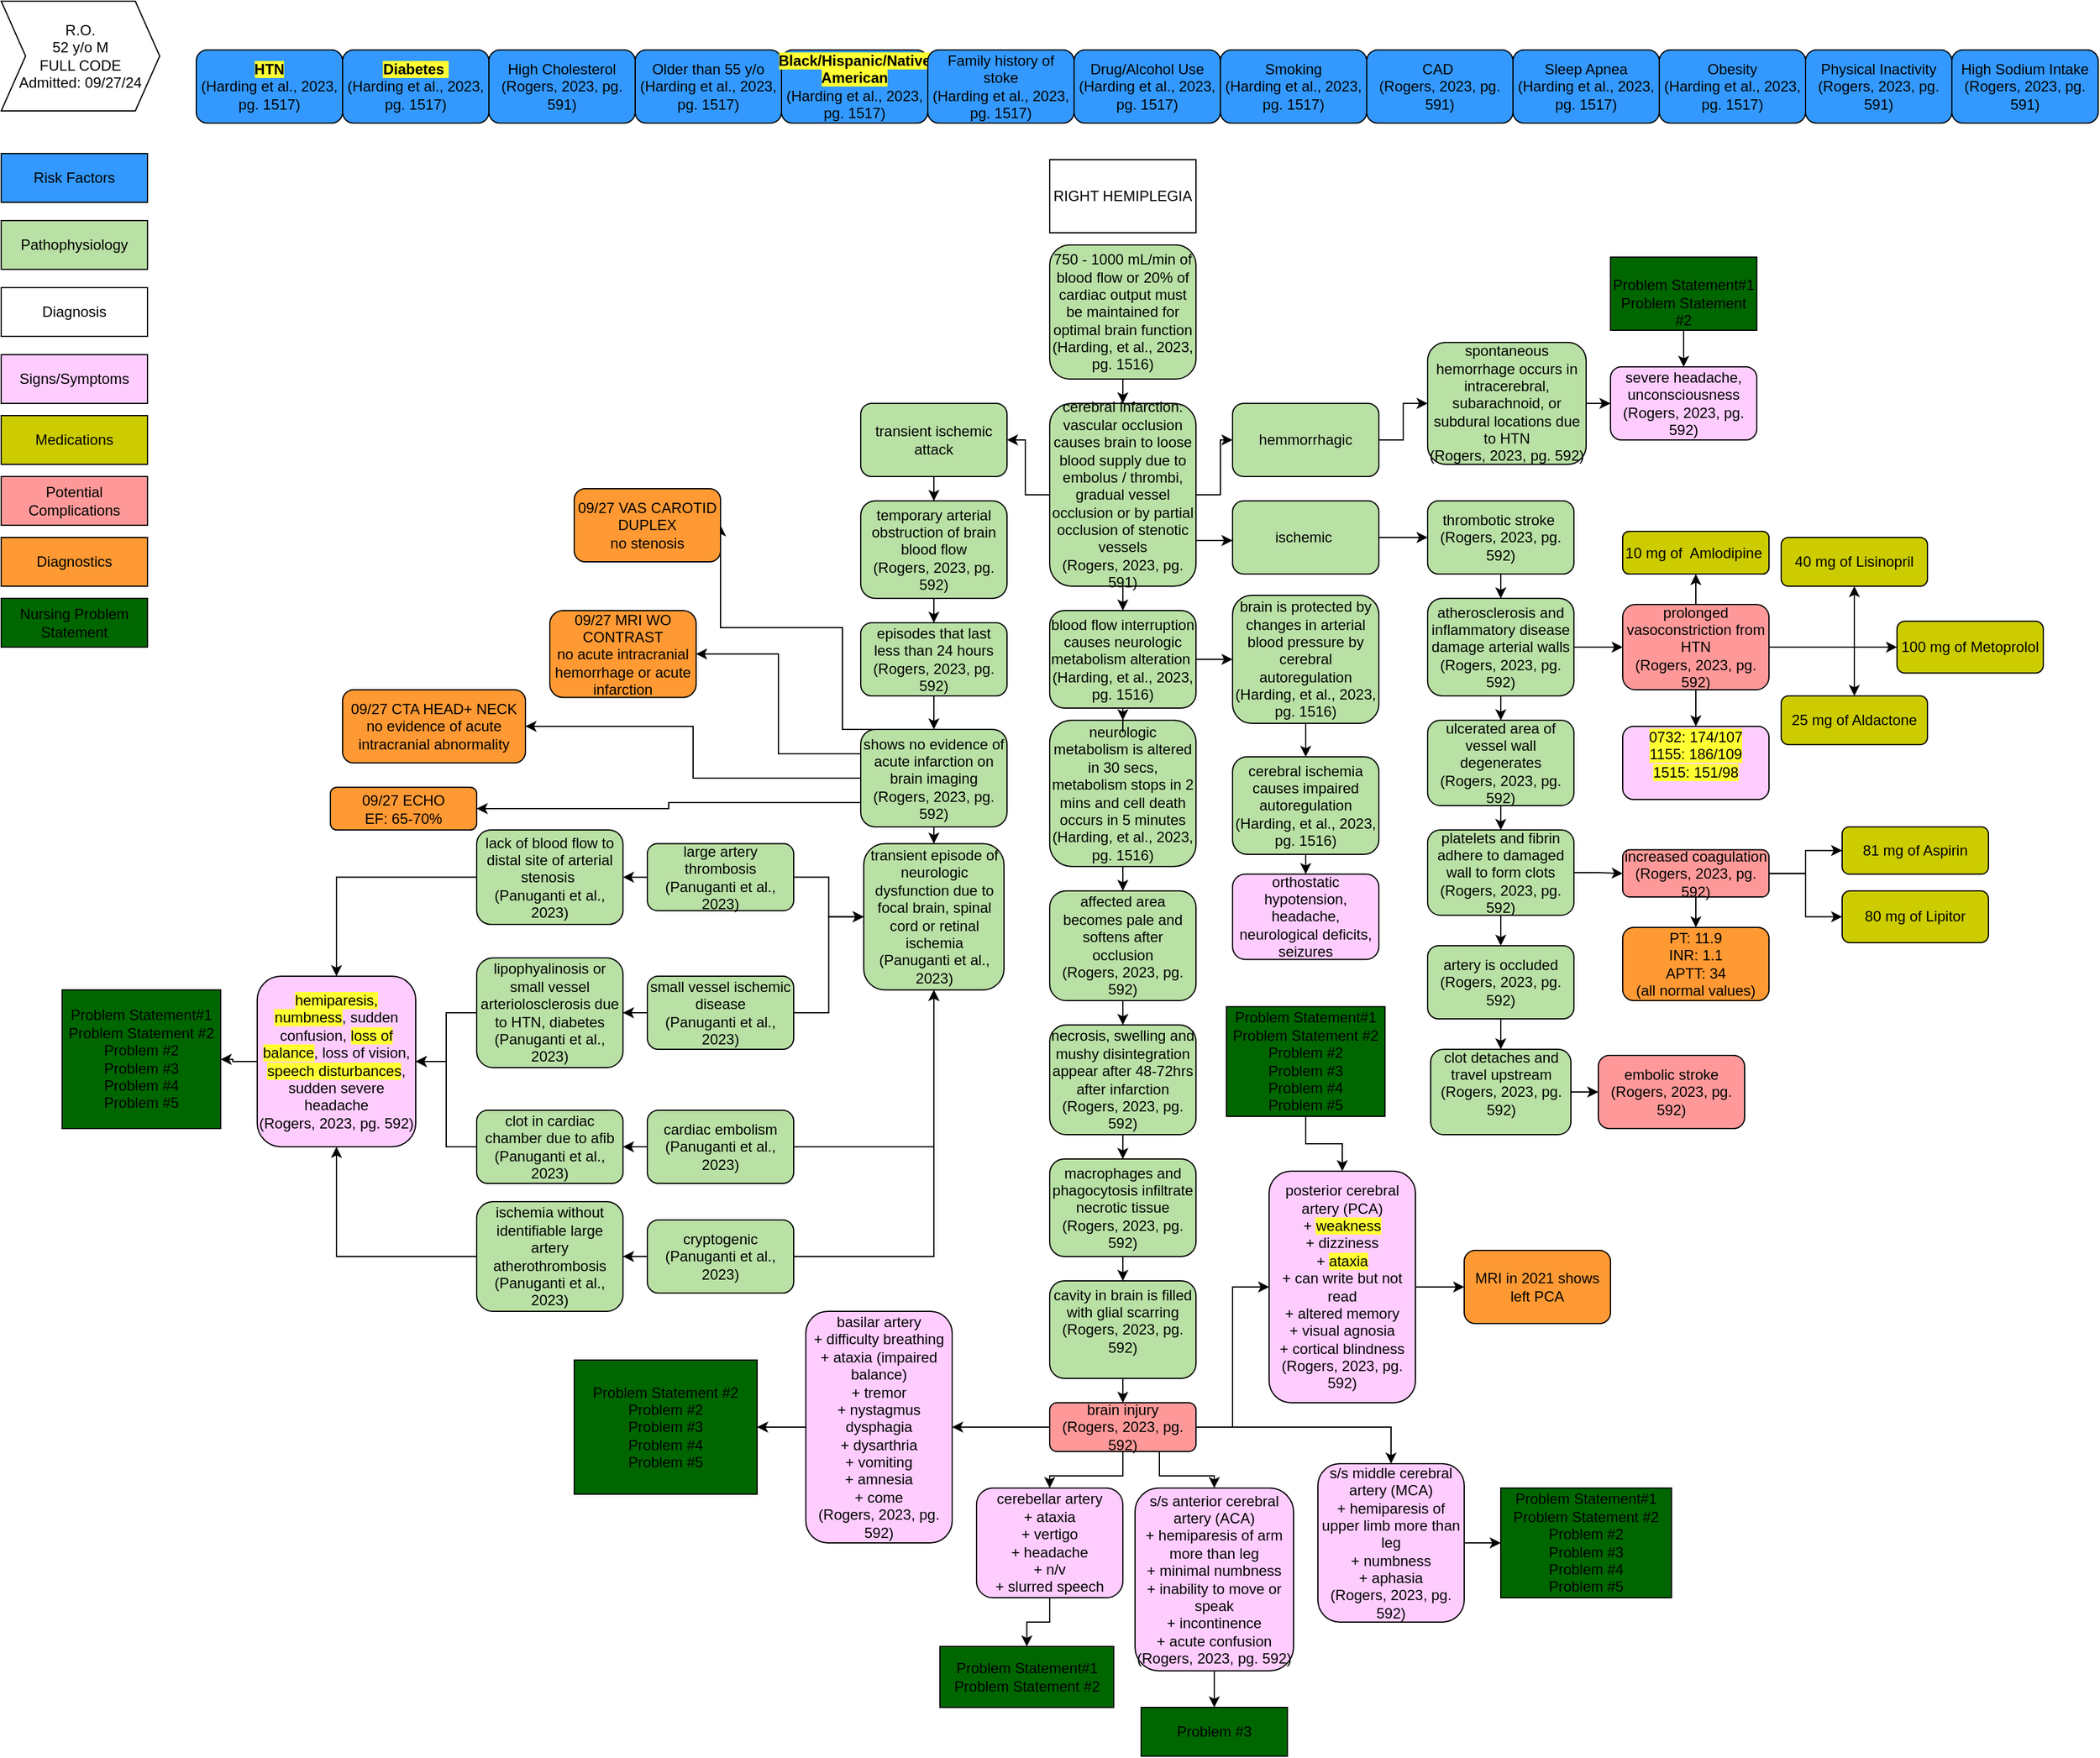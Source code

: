 <mxfile version="24.7.16">
  <diagram name="Page-1" id="ZsXf9INhn8GwqgerH_Wf">
    <mxGraphModel dx="3395" dy="2753" grid="1" gridSize="10" guides="1" tooltips="1" connect="1" arrows="1" fold="1" page="1" pageScale="1" pageWidth="850" pageHeight="1100" math="0" shadow="0">
      <root>
        <mxCell id="0" />
        <mxCell id="1" parent="0" />
        <mxCell id="FMyj3xEPK-cRLoahFx83-1" value="R.O.&lt;div&gt;52 y/o M&lt;/div&gt;&lt;div&gt;FULL CODE&lt;/div&gt;&lt;div&gt;Admitted: 09/27/24&lt;/div&gt;" style="shape=step;perimeter=stepPerimeter;whiteSpace=wrap;html=1;fixedSize=1;" vertex="1" parent="1">
          <mxGeometry x="-280" y="-10" width="130" height="90" as="geometry" />
        </mxCell>
        <mxCell id="FMyj3xEPK-cRLoahFx83-2" value="Risk Factors" style="rounded=0;whiteSpace=wrap;html=1;fillColor=#3399FF;" vertex="1" parent="1">
          <mxGeometry x="-280" y="115" width="120" height="40" as="geometry" />
        </mxCell>
        <mxCell id="FMyj3xEPK-cRLoahFx83-3" value="Pathophysiology" style="whiteSpace=wrap;html=1;rounded=0;fillColor=#B9E0A5;" vertex="1" parent="1">
          <mxGeometry x="-280" y="170" width="120" height="40" as="geometry" />
        </mxCell>
        <mxCell id="FMyj3xEPK-cRLoahFx83-5" value="Diagnosis" style="whiteSpace=wrap;html=1;rounded=0;" vertex="1" parent="1">
          <mxGeometry x="-280" y="225" width="120" height="40" as="geometry" />
        </mxCell>
        <mxCell id="FMyj3xEPK-cRLoahFx83-7" value="Signs/Symptoms" style="whiteSpace=wrap;html=1;rounded=0;fillColor=#FFCCFF;" vertex="1" parent="1">
          <mxGeometry x="-280" y="280" width="120" height="40" as="geometry" />
        </mxCell>
        <mxCell id="FMyj3xEPK-cRLoahFx83-9" value="Medications" style="whiteSpace=wrap;html=1;rounded=0;fillColor=#CCCC00;" vertex="1" parent="1">
          <mxGeometry x="-280" y="330" width="120" height="40" as="geometry" />
        </mxCell>
        <mxCell id="FMyj3xEPK-cRLoahFx83-11" value="Potential Complications" style="whiteSpace=wrap;html=1;rounded=0;fillColor=#FF9999;" vertex="1" parent="1">
          <mxGeometry x="-280" y="380" width="120" height="40" as="geometry" />
        </mxCell>
        <mxCell id="FMyj3xEPK-cRLoahFx83-13" value="Diagnostics" style="whiteSpace=wrap;html=1;rounded=0;fillColor=#FF9933;" vertex="1" parent="1">
          <mxGeometry x="-280" y="430" width="120" height="40" as="geometry" />
        </mxCell>
        <mxCell id="FMyj3xEPK-cRLoahFx83-15" value="Nursing Problem Statement" style="whiteSpace=wrap;html=1;rounded=0;fillColor=#006600;" vertex="1" parent="1">
          <mxGeometry x="-280" y="480" width="120" height="40" as="geometry" />
        </mxCell>
        <mxCell id="FMyj3xEPK-cRLoahFx83-17" value="Older than 55 y/o&lt;div&gt;(Harding et al., 2023, pg. 1517)&lt;/div&gt;" style="rounded=1;whiteSpace=wrap;html=1;fillColor=#3399FF;" vertex="1" parent="1">
          <mxGeometry x="240" y="30" width="120" height="60" as="geometry" />
        </mxCell>
        <mxCell id="FMyj3xEPK-cRLoahFx83-18" value="&lt;b style=&quot;background-color: rgb(255, 255, 51);&quot;&gt;Black/Hispanic/Native American&lt;/b&gt;&lt;div&gt;(Harding et al., 2023, pg. 1517)&lt;br&gt;&lt;/div&gt;" style="rounded=1;whiteSpace=wrap;html=1;fillColor=#3399FF;" vertex="1" parent="1">
          <mxGeometry x="360" y="30" width="120" height="60" as="geometry" />
        </mxCell>
        <mxCell id="FMyj3xEPK-cRLoahFx83-19" value="Family history of stoke&lt;div&gt;(Harding et al., 2023, pg. 1517)&lt;br&gt;&lt;/div&gt;" style="rounded=1;whiteSpace=wrap;html=1;fillColor=#3399FF;" vertex="1" parent="1">
          <mxGeometry x="480" y="30" width="120" height="60" as="geometry" />
        </mxCell>
        <mxCell id="FMyj3xEPK-cRLoahFx83-20" value="&lt;b style=&quot;background-color: rgb(255, 255, 51);&quot;&gt;HTN&lt;/b&gt;&lt;div&gt;(Harding et al., 2023, pg. 1517)&lt;br&gt;&lt;/div&gt;" style="rounded=1;whiteSpace=wrap;html=1;fillColor=#3399FF;" vertex="1" parent="1">
          <mxGeometry x="-120" y="30" width="120" height="60" as="geometry" />
        </mxCell>
        <mxCell id="FMyj3xEPK-cRLoahFx83-21" value="&lt;div&gt;Physical Inactivity&lt;/div&gt;&lt;div&gt;(Rogers, 2023, pg. 591)&lt;br&gt;&lt;/div&gt;" style="rounded=1;whiteSpace=wrap;html=1;fillColor=#3399FF;" vertex="1" parent="1">
          <mxGeometry x="1200" y="30" width="120" height="60" as="geometry" />
        </mxCell>
        <mxCell id="FMyj3xEPK-cRLoahFx83-22" value="&lt;span style=&quot;background-color: rgb(255, 255, 51);&quot;&gt;&lt;b&gt;Diabetes&amp;nbsp;&lt;/b&gt;&lt;/span&gt;&lt;div&gt;(Harding et al., 2023, pg. 1517)&lt;br&gt;&lt;/div&gt;" style="rounded=1;whiteSpace=wrap;html=1;fillColor=#3399FF;" vertex="1" parent="1">
          <mxGeometry y="30" width="120" height="60" as="geometry" />
        </mxCell>
        <mxCell id="FMyj3xEPK-cRLoahFx83-23" value="Smoking&lt;div&gt;(Harding et al., 2023, pg. 1517)&lt;br&gt;&lt;/div&gt;" style="rounded=1;whiteSpace=wrap;html=1;fillColor=#3399FF;" vertex="1" parent="1">
          <mxGeometry x="720" y="30" width="120" height="60" as="geometry" />
        </mxCell>
        <mxCell id="FMyj3xEPK-cRLoahFx83-24" value="Obesity&lt;div&gt;(Harding et al., 2023, pg. 1517)&lt;br&gt;&lt;/div&gt;" style="rounded=1;whiteSpace=wrap;html=1;fillColor=#3399FF;" vertex="1" parent="1">
          <mxGeometry x="1080" y="30" width="120" height="60" as="geometry" />
        </mxCell>
        <mxCell id="FMyj3xEPK-cRLoahFx83-25" value="Sleep Apnea&lt;div&gt;(Harding et al., 2023, pg. 1517)&lt;br&gt;&lt;/div&gt;" style="rounded=1;whiteSpace=wrap;html=1;fillColor=#3399FF;" vertex="1" parent="1">
          <mxGeometry x="960" y="30" width="120" height="60" as="geometry" />
        </mxCell>
        <mxCell id="FMyj3xEPK-cRLoahFx83-26" value="Drug/Alcohol Use&lt;div&gt;(Harding et al., 2023, pg. 1517)&lt;br&gt;&lt;/div&gt;" style="rounded=1;whiteSpace=wrap;html=1;fillColor=#3399FF;" vertex="1" parent="1">
          <mxGeometry x="600" y="30" width="120" height="60" as="geometry" />
        </mxCell>
        <mxCell id="FMyj3xEPK-cRLoahFx83-27" value="CAD&amp;nbsp;&lt;div&gt;(Rogers, 2023, pg. 591)&lt;br&gt;&lt;/div&gt;" style="rounded=1;whiteSpace=wrap;html=1;fillColor=#3399FF;" vertex="1" parent="1">
          <mxGeometry x="840" y="30" width="120" height="60" as="geometry" />
        </mxCell>
        <mxCell id="FMyj3xEPK-cRLoahFx83-30" value="RIGHT HEMIPLEGIA" style="rounded=0;whiteSpace=wrap;html=1;" vertex="1" parent="1">
          <mxGeometry x="580" y="120" width="120" height="60" as="geometry" />
        </mxCell>
        <mxCell id="FMyj3xEPK-cRLoahFx83-31" value="High Cholesterol&lt;div&gt;(Rogers, 2023, pg. 591)&lt;/div&gt;" style="rounded=1;whiteSpace=wrap;html=1;fillColor=#3399FF;" vertex="1" parent="1">
          <mxGeometry x="120" y="30" width="120" height="60" as="geometry" />
        </mxCell>
        <mxCell id="FMyj3xEPK-cRLoahFx83-32" value="High Sodium Intake&lt;div&gt;(Rogers, 2023, pg. 591)&lt;br&gt;&lt;/div&gt;" style="rounded=1;whiteSpace=wrap;html=1;fillColor=#3399FF;" vertex="1" parent="1">
          <mxGeometry x="1320" y="30" width="120" height="60" as="geometry" />
        </mxCell>
        <mxCell id="FMyj3xEPK-cRLoahFx83-84" value="" style="edgeStyle=orthogonalEdgeStyle;rounded=0;orthogonalLoop=1;jettySize=auto;html=1;" edge="1" parent="1" source="FMyj3xEPK-cRLoahFx83-34" target="FMyj3xEPK-cRLoahFx83-35">
          <mxGeometry relative="1" as="geometry" />
        </mxCell>
        <mxCell id="FMyj3xEPK-cRLoahFx83-34" value="transient ischemic attack" style="rounded=1;whiteSpace=wrap;html=1;fillColor=#B9E0A5;" vertex="1" parent="1">
          <mxGeometry x="425" y="320" width="120" height="60" as="geometry" />
        </mxCell>
        <mxCell id="FMyj3xEPK-cRLoahFx83-87" value="" style="edgeStyle=orthogonalEdgeStyle;rounded=0;orthogonalLoop=1;jettySize=auto;html=1;" edge="1" parent="1" source="FMyj3xEPK-cRLoahFx83-35" target="FMyj3xEPK-cRLoahFx83-36">
          <mxGeometry relative="1" as="geometry" />
        </mxCell>
        <mxCell id="FMyj3xEPK-cRLoahFx83-35" value="temporary arterial obstruction of brain blood flow&lt;div&gt;(Rogers, 2023, pg. 592)&lt;br&gt;&lt;/div&gt;" style="rounded=1;whiteSpace=wrap;html=1;fillColor=#B9E0A5;" vertex="1" parent="1">
          <mxGeometry x="425" y="400" width="120" height="80" as="geometry" />
        </mxCell>
        <mxCell id="FMyj3xEPK-cRLoahFx83-89" style="edgeStyle=orthogonalEdgeStyle;rounded=0;orthogonalLoop=1;jettySize=auto;html=1;" edge="1" parent="1" source="FMyj3xEPK-cRLoahFx83-36" target="FMyj3xEPK-cRLoahFx83-56">
          <mxGeometry relative="1" as="geometry" />
        </mxCell>
        <mxCell id="FMyj3xEPK-cRLoahFx83-36" value="episodes that last less than 24 hours&lt;div&gt;(Rogers, 2023, pg. 592)&lt;br&gt;&lt;/div&gt;" style="rounded=1;whiteSpace=wrap;html=1;fillColor=#B9E0A5;" vertex="1" parent="1">
          <mxGeometry x="425" y="500" width="120" height="60" as="geometry" />
        </mxCell>
        <mxCell id="FMyj3xEPK-cRLoahFx83-217" value="" style="edgeStyle=orthogonalEdgeStyle;rounded=0;orthogonalLoop=1;jettySize=auto;html=1;" edge="1" parent="1" source="FMyj3xEPK-cRLoahFx83-37" target="FMyj3xEPK-cRLoahFx83-203">
          <mxGeometry relative="1" as="geometry" />
        </mxCell>
        <mxCell id="FMyj3xEPK-cRLoahFx83-37" value="&lt;span style=&quot;background-color: rgb(255, 255, 51);&quot;&gt;hemiparesis,&lt;/span&gt; &lt;span style=&quot;background-color: rgb(255, 255, 51);&quot;&gt;numbness&lt;/span&gt;, sudden confusion, &lt;span style=&quot;background-color: rgb(255, 255, 51);&quot;&gt;loss of balance&lt;/span&gt;, loss of vision, &lt;span style=&quot;background-color: rgb(255, 255, 51);&quot;&gt;speech disturbances&lt;/span&gt;, sudden severe headache&lt;div&gt;(Rogers, 2023, pg. 592)&lt;br&gt;&lt;/div&gt;" style="rounded=1;whiteSpace=wrap;html=1;fillColor=#FFCCFF;" vertex="1" parent="1">
          <mxGeometry x="-70" y="790" width="130" height="140" as="geometry" />
        </mxCell>
        <mxCell id="FMyj3xEPK-cRLoahFx83-78" value="" style="edgeStyle=orthogonalEdgeStyle;rounded=0;orthogonalLoop=1;jettySize=auto;html=1;" edge="1" parent="1" source="FMyj3xEPK-cRLoahFx83-38" target="FMyj3xEPK-cRLoahFx83-48">
          <mxGeometry relative="1" as="geometry" />
        </mxCell>
        <mxCell id="FMyj3xEPK-cRLoahFx83-86" value="" style="edgeStyle=orthogonalEdgeStyle;rounded=0;orthogonalLoop=1;jettySize=auto;html=1;" edge="1" parent="1" source="FMyj3xEPK-cRLoahFx83-38" target="FMyj3xEPK-cRLoahFx83-34">
          <mxGeometry relative="1" as="geometry" />
        </mxCell>
        <mxCell id="FMyj3xEPK-cRLoahFx83-144" value="" style="edgeStyle=orthogonalEdgeStyle;rounded=0;orthogonalLoop=1;jettySize=auto;html=1;" edge="1" parent="1" source="FMyj3xEPK-cRLoahFx83-38" target="FMyj3xEPK-cRLoahFx83-42">
          <mxGeometry relative="1" as="geometry" />
        </mxCell>
        <mxCell id="FMyj3xEPK-cRLoahFx83-146" style="edgeStyle=orthogonalEdgeStyle;rounded=0;orthogonalLoop=1;jettySize=auto;html=1;exitX=1;exitY=0.75;exitDx=0;exitDy=0;" edge="1" parent="1" source="FMyj3xEPK-cRLoahFx83-38">
          <mxGeometry relative="1" as="geometry">
            <mxPoint x="730" y="432.857" as="targetPoint" />
          </mxGeometry>
        </mxCell>
        <mxCell id="FMyj3xEPK-cRLoahFx83-38" value="cerebral infarction: vascular occlusion causes brain to loose blood supply due to embolus / thrombi, gradual vessel occlusion or by partial occlusion of stenotic vessels&lt;div&gt;(Rogers, 2023, pg. 591)&lt;br&gt;&lt;/div&gt;" style="rounded=1;whiteSpace=wrap;html=1;fillColor=#B9E0A5;" vertex="1" parent="1">
          <mxGeometry x="580" y="320" width="120" height="150" as="geometry" />
        </mxCell>
        <mxCell id="FMyj3xEPK-cRLoahFx83-80" value="" style="edgeStyle=orthogonalEdgeStyle;rounded=0;orthogonalLoop=1;jettySize=auto;html=1;" edge="1" parent="1" source="FMyj3xEPK-cRLoahFx83-39" target="FMyj3xEPK-cRLoahFx83-43">
          <mxGeometry relative="1" as="geometry" />
        </mxCell>
        <mxCell id="FMyj3xEPK-cRLoahFx83-39" value="neurologic metabolism is altered in 30 secs, metabolism stops in 2 mins and cell death occurs in 5 minutes&lt;div&gt;(Harding, et al., 2023, pg. 1516)&lt;br&gt;&lt;/div&gt;" style="rounded=1;whiteSpace=wrap;html=1;fillColor=#B9E0A5;" vertex="1" parent="1">
          <mxGeometry x="580" y="580" width="120" height="120" as="geometry" />
        </mxCell>
        <mxCell id="FMyj3xEPK-cRLoahFx83-134" value="" style="edgeStyle=orthogonalEdgeStyle;rounded=0;orthogonalLoop=1;jettySize=auto;html=1;" edge="1" parent="1" source="FMyj3xEPK-cRLoahFx83-41" target="FMyj3xEPK-cRLoahFx83-57">
          <mxGeometry relative="1" as="geometry" />
        </mxCell>
        <mxCell id="FMyj3xEPK-cRLoahFx83-41" value="ischemic&amp;nbsp;" style="rounded=1;whiteSpace=wrap;html=1;fillColor=#B9E0A5;" vertex="1" parent="1">
          <mxGeometry x="730" y="400" width="120" height="60" as="geometry" />
        </mxCell>
        <mxCell id="FMyj3xEPK-cRLoahFx83-132" value="" style="edgeStyle=orthogonalEdgeStyle;rounded=0;orthogonalLoop=1;jettySize=auto;html=1;" edge="1" parent="1" source="FMyj3xEPK-cRLoahFx83-42" target="FMyj3xEPK-cRLoahFx83-70">
          <mxGeometry relative="1" as="geometry" />
        </mxCell>
        <mxCell id="FMyj3xEPK-cRLoahFx83-42" value="hemmorrhagic" style="rounded=1;whiteSpace=wrap;html=1;fillColor=#B9E0A5;" vertex="1" parent="1">
          <mxGeometry x="730" y="320" width="120" height="60" as="geometry" />
        </mxCell>
        <mxCell id="FMyj3xEPK-cRLoahFx83-81" value="" style="edgeStyle=orthogonalEdgeStyle;rounded=0;orthogonalLoop=1;jettySize=auto;html=1;" edge="1" parent="1" source="FMyj3xEPK-cRLoahFx83-43" target="FMyj3xEPK-cRLoahFx83-44">
          <mxGeometry relative="1" as="geometry" />
        </mxCell>
        <mxCell id="FMyj3xEPK-cRLoahFx83-43" value="affected area becomes pale and softens after occlusion&lt;div&gt;(Rogers, 2023, pg. 592)&lt;br&gt;&lt;/div&gt;" style="rounded=1;whiteSpace=wrap;html=1;fillColor=#B9E0A5;" vertex="1" parent="1">
          <mxGeometry x="580" y="720" width="120" height="90" as="geometry" />
        </mxCell>
        <mxCell id="FMyj3xEPK-cRLoahFx83-82" value="" style="edgeStyle=orthogonalEdgeStyle;rounded=0;orthogonalLoop=1;jettySize=auto;html=1;" edge="1" parent="1" source="FMyj3xEPK-cRLoahFx83-44" target="FMyj3xEPK-cRLoahFx83-45">
          <mxGeometry relative="1" as="geometry" />
        </mxCell>
        <mxCell id="FMyj3xEPK-cRLoahFx83-44" value="necrosis, swelling and mushy disintegration appear after 48-72hrs after infarction&lt;div&gt;(Rogers, 2023, pg. 592)&lt;br&gt;&lt;/div&gt;" style="rounded=1;whiteSpace=wrap;html=1;fillColor=#B9E0A5;" vertex="1" parent="1">
          <mxGeometry x="580" y="830" width="120" height="90" as="geometry" />
        </mxCell>
        <mxCell id="FMyj3xEPK-cRLoahFx83-83" value="" style="edgeStyle=orthogonalEdgeStyle;rounded=0;orthogonalLoop=1;jettySize=auto;html=1;" edge="1" parent="1" source="FMyj3xEPK-cRLoahFx83-45" target="FMyj3xEPK-cRLoahFx83-46">
          <mxGeometry relative="1" as="geometry" />
        </mxCell>
        <mxCell id="FMyj3xEPK-cRLoahFx83-45" value="macrophages and phagocytosis infiltrate necrotic tissue&lt;div&gt;(Rogers, 2023, pg. 592)&lt;br&gt;&lt;/div&gt;" style="rounded=1;whiteSpace=wrap;html=1;fillColor=#B9E0A5;" vertex="1" parent="1">
          <mxGeometry x="580" y="940" width="120" height="80" as="geometry" />
        </mxCell>
        <mxCell id="FMyj3xEPK-cRLoahFx83-151" value="" style="edgeStyle=orthogonalEdgeStyle;rounded=0;orthogonalLoop=1;jettySize=auto;html=1;" edge="1" parent="1" source="FMyj3xEPK-cRLoahFx83-46" target="FMyj3xEPK-cRLoahFx83-150">
          <mxGeometry relative="1" as="geometry" />
        </mxCell>
        <mxCell id="FMyj3xEPK-cRLoahFx83-46" value="cavity in brain is filled with glial scarring&lt;div&gt;(Rogers, 2023, pg. 592)&lt;br&gt;&lt;div&gt;&lt;br&gt;&lt;/div&gt;&lt;/div&gt;" style="rounded=1;whiteSpace=wrap;html=1;fillColor=#B9E0A5;" vertex="1" parent="1">
          <mxGeometry x="580" y="1040" width="120" height="80" as="geometry" />
        </mxCell>
        <mxCell id="FMyj3xEPK-cRLoahFx83-77" value="" style="edgeStyle=orthogonalEdgeStyle;rounded=0;orthogonalLoop=1;jettySize=auto;html=1;" edge="1" parent="1" source="FMyj3xEPK-cRLoahFx83-47" target="FMyj3xEPK-cRLoahFx83-38">
          <mxGeometry relative="1" as="geometry" />
        </mxCell>
        <mxCell id="FMyj3xEPK-cRLoahFx83-47" value="750 - 1000 mL/min of blood flow or 20% of cardiac output must be maintained for optimal brain function&lt;div&gt;(Harding, et al., 2023, pg. 1516)&lt;/div&gt;" style="rounded=1;whiteSpace=wrap;html=1;fillColor=#B9E0A5;" vertex="1" parent="1">
          <mxGeometry x="580" y="190" width="120" height="110" as="geometry" />
        </mxCell>
        <mxCell id="FMyj3xEPK-cRLoahFx83-79" value="" style="edgeStyle=orthogonalEdgeStyle;rounded=0;orthogonalLoop=1;jettySize=auto;html=1;" edge="1" parent="1" source="FMyj3xEPK-cRLoahFx83-48" target="FMyj3xEPK-cRLoahFx83-39">
          <mxGeometry relative="1" as="geometry" />
        </mxCell>
        <mxCell id="FMyj3xEPK-cRLoahFx83-161" value="" style="edgeStyle=orthogonalEdgeStyle;rounded=0;orthogonalLoop=1;jettySize=auto;html=1;" edge="1" parent="1" source="FMyj3xEPK-cRLoahFx83-48" target="FMyj3xEPK-cRLoahFx83-51">
          <mxGeometry relative="1" as="geometry" />
        </mxCell>
        <mxCell id="FMyj3xEPK-cRLoahFx83-48" value="blood flow interruption causes neurologic metabolism alteration&amp;nbsp;&lt;div&gt;(Harding, et al., 2023, pg. 1516)&lt;br&gt;&lt;/div&gt;" style="rounded=1;whiteSpace=wrap;html=1;fillColor=#B9E0A5;" vertex="1" parent="1">
          <mxGeometry x="580" y="490" width="120" height="80" as="geometry" />
        </mxCell>
        <mxCell id="FMyj3xEPK-cRLoahFx83-164" value="" style="edgeStyle=orthogonalEdgeStyle;rounded=0;orthogonalLoop=1;jettySize=auto;html=1;" edge="1" parent="1" source="FMyj3xEPK-cRLoahFx83-49" target="FMyj3xEPK-cRLoahFx83-163">
          <mxGeometry relative="1" as="geometry" />
        </mxCell>
        <mxCell id="FMyj3xEPK-cRLoahFx83-49" value="cerebral ischemia causes impaired autoregulation&lt;div&gt;(Harding, et al., 2023, pg. 1516)&lt;br&gt;&lt;/div&gt;" style="rounded=1;whiteSpace=wrap;html=1;fillColor=#B9E0A5;" vertex="1" parent="1">
          <mxGeometry x="730" y="610" width="120" height="80" as="geometry" />
        </mxCell>
        <mxCell id="FMyj3xEPK-cRLoahFx83-162" value="" style="edgeStyle=orthogonalEdgeStyle;rounded=0;orthogonalLoop=1;jettySize=auto;html=1;" edge="1" parent="1" source="FMyj3xEPK-cRLoahFx83-51" target="FMyj3xEPK-cRLoahFx83-49">
          <mxGeometry relative="1" as="geometry" />
        </mxCell>
        <mxCell id="FMyj3xEPK-cRLoahFx83-51" value="brain is protected by changes in arterial blood pressure by cerebral autoregulation&lt;div&gt;(Harding, et al., 2023, pg. 1516)&lt;br&gt;&lt;/div&gt;" style="rounded=1;whiteSpace=wrap;html=1;fillColor=#B9E0A5;" vertex="1" parent="1">
          <mxGeometry x="730" y="477.5" width="120" height="105" as="geometry" />
        </mxCell>
        <mxCell id="FMyj3xEPK-cRLoahFx83-52" style="edgeStyle=orthogonalEdgeStyle;rounded=0;orthogonalLoop=1;jettySize=auto;html=1;exitX=0.5;exitY=1;exitDx=0;exitDy=0;" edge="1" parent="1" source="FMyj3xEPK-cRLoahFx83-45" target="FMyj3xEPK-cRLoahFx83-45">
          <mxGeometry relative="1" as="geometry" />
        </mxCell>
        <mxCell id="FMyj3xEPK-cRLoahFx83-90" value="" style="edgeStyle=orthogonalEdgeStyle;rounded=0;orthogonalLoop=1;jettySize=auto;html=1;" edge="1" parent="1" source="FMyj3xEPK-cRLoahFx83-56" target="FMyj3xEPK-cRLoahFx83-76">
          <mxGeometry relative="1" as="geometry" />
        </mxCell>
        <mxCell id="FMyj3xEPK-cRLoahFx83-194" style="edgeStyle=orthogonalEdgeStyle;rounded=0;orthogonalLoop=1;jettySize=auto;html=1;exitX=0;exitY=0.25;exitDx=0;exitDy=0;entryX=1;entryY=0.5;entryDx=0;entryDy=0;" edge="1" parent="1" source="FMyj3xEPK-cRLoahFx83-56" target="FMyj3xEPK-cRLoahFx83-189">
          <mxGeometry relative="1" as="geometry" />
        </mxCell>
        <mxCell id="FMyj3xEPK-cRLoahFx83-200" style="edgeStyle=orthogonalEdgeStyle;rounded=0;orthogonalLoop=1;jettySize=auto;html=1;exitX=0.25;exitY=0;exitDx=0;exitDy=0;entryX=1;entryY=0.5;entryDx=0;entryDy=0;" edge="1" parent="1" source="FMyj3xEPK-cRLoahFx83-56" target="FMyj3xEPK-cRLoahFx83-190">
          <mxGeometry relative="1" as="geometry">
            <Array as="points">
              <mxPoint x="410" y="588" />
              <mxPoint x="410" y="504" />
              <mxPoint x="310" y="504" />
            </Array>
          </mxGeometry>
        </mxCell>
        <mxCell id="FMyj3xEPK-cRLoahFx83-201" style="edgeStyle=orthogonalEdgeStyle;rounded=0;orthogonalLoop=1;jettySize=auto;html=1;exitX=0;exitY=0.75;exitDx=0;exitDy=0;entryX=1;entryY=0.5;entryDx=0;entryDy=0;" edge="1" parent="1" source="FMyj3xEPK-cRLoahFx83-56" target="FMyj3xEPK-cRLoahFx83-191">
          <mxGeometry relative="1" as="geometry" />
        </mxCell>
        <mxCell id="FMyj3xEPK-cRLoahFx83-56" value="shows no evidence of acute infarction on brain imaging&lt;div&gt;(Rogers, 2023, pg. 592)&lt;br&gt;&lt;/div&gt;" style="rounded=1;whiteSpace=wrap;html=1;fillColor=#B9E0A5;" vertex="1" parent="1">
          <mxGeometry x="425" y="587.5" width="120" height="80" as="geometry" />
        </mxCell>
        <mxCell id="FMyj3xEPK-cRLoahFx83-137" value="" style="edgeStyle=orthogonalEdgeStyle;rounded=0;orthogonalLoop=1;jettySize=auto;html=1;" edge="1" parent="1" source="FMyj3xEPK-cRLoahFx83-57" target="FMyj3xEPK-cRLoahFx83-58">
          <mxGeometry relative="1" as="geometry" />
        </mxCell>
        <mxCell id="FMyj3xEPK-cRLoahFx83-57" value="thrombotic stroke&amp;nbsp;&lt;div&gt;(Rogers, 2023, pg. 592)&lt;br&gt;&lt;/div&gt;" style="rounded=1;whiteSpace=wrap;html=1;fillColor=#B9E0A5;" vertex="1" parent="1">
          <mxGeometry x="890" y="400" width="120" height="60" as="geometry" />
        </mxCell>
        <mxCell id="FMyj3xEPK-cRLoahFx83-139" value="" style="edgeStyle=orthogonalEdgeStyle;rounded=0;orthogonalLoop=1;jettySize=auto;html=1;" edge="1" parent="1" source="FMyj3xEPK-cRLoahFx83-58" target="FMyj3xEPK-cRLoahFx83-61">
          <mxGeometry relative="1" as="geometry" />
        </mxCell>
        <mxCell id="FMyj3xEPK-cRLoahFx83-148" value="" style="edgeStyle=orthogonalEdgeStyle;rounded=0;orthogonalLoop=1;jettySize=auto;html=1;" edge="1" parent="1" source="FMyj3xEPK-cRLoahFx83-58" target="FMyj3xEPK-cRLoahFx83-59">
          <mxGeometry relative="1" as="geometry" />
        </mxCell>
        <mxCell id="FMyj3xEPK-cRLoahFx83-58" value="atherosclerosis and inflammatory disease damage arterial walls&lt;div&gt;(Rogers, 2023, pg. 592)&lt;br&gt;&lt;/div&gt;" style="rounded=1;whiteSpace=wrap;html=1;fillColor=#B9E0A5;" vertex="1" parent="1">
          <mxGeometry x="890" y="480" width="120" height="80" as="geometry" />
        </mxCell>
        <mxCell id="FMyj3xEPK-cRLoahFx83-177" value="" style="edgeStyle=orthogonalEdgeStyle;rounded=0;orthogonalLoop=1;jettySize=auto;html=1;" edge="1" parent="1" source="FMyj3xEPK-cRLoahFx83-59" target="FMyj3xEPK-cRLoahFx83-175">
          <mxGeometry relative="1" as="geometry" />
        </mxCell>
        <mxCell id="FMyj3xEPK-cRLoahFx83-178" value="" style="edgeStyle=orthogonalEdgeStyle;rounded=0;orthogonalLoop=1;jettySize=auto;html=1;" edge="1" parent="1" source="FMyj3xEPK-cRLoahFx83-59" target="FMyj3xEPK-cRLoahFx83-171">
          <mxGeometry relative="1" as="geometry" />
        </mxCell>
        <mxCell id="FMyj3xEPK-cRLoahFx83-179" value="" style="edgeStyle=orthogonalEdgeStyle;rounded=0;orthogonalLoop=1;jettySize=auto;html=1;" edge="1" parent="1" source="FMyj3xEPK-cRLoahFx83-59" target="FMyj3xEPK-cRLoahFx83-174">
          <mxGeometry relative="1" as="geometry" />
        </mxCell>
        <mxCell id="FMyj3xEPK-cRLoahFx83-180" value="" style="edgeStyle=orthogonalEdgeStyle;rounded=0;orthogonalLoop=1;jettySize=auto;html=1;" edge="1" parent="1" source="FMyj3xEPK-cRLoahFx83-59" target="FMyj3xEPK-cRLoahFx83-176">
          <mxGeometry relative="1" as="geometry" />
        </mxCell>
        <mxCell id="FMyj3xEPK-cRLoahFx83-185" value="" style="edgeStyle=orthogonalEdgeStyle;rounded=0;orthogonalLoop=1;jettySize=auto;html=1;" edge="1" parent="1" source="FMyj3xEPK-cRLoahFx83-59" target="FMyj3xEPK-cRLoahFx83-184">
          <mxGeometry relative="1" as="geometry" />
        </mxCell>
        <mxCell id="FMyj3xEPK-cRLoahFx83-59" value="prolonged vasoconstriction from HTN&lt;div&gt;(Rogers, 2023, pg. 592)&lt;br&gt;&lt;/div&gt;" style="rounded=1;whiteSpace=wrap;html=1;fillColor=#FF9999;" vertex="1" parent="1">
          <mxGeometry x="1050" y="485" width="120" height="70" as="geometry" />
        </mxCell>
        <mxCell id="FMyj3xEPK-cRLoahFx83-140" value="" style="edgeStyle=orthogonalEdgeStyle;rounded=0;orthogonalLoop=1;jettySize=auto;html=1;" edge="1" parent="1" source="FMyj3xEPK-cRLoahFx83-61" target="FMyj3xEPK-cRLoahFx83-63">
          <mxGeometry relative="1" as="geometry" />
        </mxCell>
        <mxCell id="FMyj3xEPK-cRLoahFx83-61" value="ulcerated area of vessel wall degenerates&lt;div&gt;(Rogers, 2023, pg. 592)&lt;br&gt;&lt;/div&gt;" style="rounded=1;whiteSpace=wrap;html=1;fillColor=#B9E0A5;" vertex="1" parent="1">
          <mxGeometry x="890" y="580" width="120" height="70" as="geometry" />
        </mxCell>
        <mxCell id="FMyj3xEPK-cRLoahFx83-141" value="" style="edgeStyle=orthogonalEdgeStyle;rounded=0;orthogonalLoop=1;jettySize=auto;html=1;" edge="1" parent="1" source="FMyj3xEPK-cRLoahFx83-63" target="FMyj3xEPK-cRLoahFx83-64">
          <mxGeometry relative="1" as="geometry" />
        </mxCell>
        <mxCell id="FMyj3xEPK-cRLoahFx83-149" value="" style="edgeStyle=orthogonalEdgeStyle;rounded=0;orthogonalLoop=1;jettySize=auto;html=1;" edge="1" parent="1" source="FMyj3xEPK-cRLoahFx83-63" target="FMyj3xEPK-cRLoahFx83-147">
          <mxGeometry relative="1" as="geometry" />
        </mxCell>
        <mxCell id="FMyj3xEPK-cRLoahFx83-63" value="platelets and fibrin adhere to damaged wall to form clots&lt;div&gt;(Rogers, 2023, pg. 592)&lt;br&gt;&lt;/div&gt;" style="rounded=1;whiteSpace=wrap;html=1;fillColor=#B9E0A5;" vertex="1" parent="1">
          <mxGeometry x="890" y="670" width="120" height="70" as="geometry" />
        </mxCell>
        <mxCell id="FMyj3xEPK-cRLoahFx83-142" value="" style="edgeStyle=orthogonalEdgeStyle;rounded=0;orthogonalLoop=1;jettySize=auto;html=1;" edge="1" parent="1" source="FMyj3xEPK-cRLoahFx83-64" target="FMyj3xEPK-cRLoahFx83-65">
          <mxGeometry relative="1" as="geometry" />
        </mxCell>
        <mxCell id="FMyj3xEPK-cRLoahFx83-64" value="artery is occluded&lt;div&gt;(Rogers, 2023, pg. 592)&lt;br&gt;&lt;/div&gt;" style="rounded=1;whiteSpace=wrap;html=1;fillColor=#B9E0A5;" vertex="1" parent="1">
          <mxGeometry x="890" y="765" width="120" height="60" as="geometry" />
        </mxCell>
        <mxCell id="FMyj3xEPK-cRLoahFx83-143" value="" style="edgeStyle=orthogonalEdgeStyle;rounded=0;orthogonalLoop=1;jettySize=auto;html=1;" edge="1" parent="1" source="FMyj3xEPK-cRLoahFx83-65" target="FMyj3xEPK-cRLoahFx83-66">
          <mxGeometry relative="1" as="geometry" />
        </mxCell>
        <mxCell id="FMyj3xEPK-cRLoahFx83-65" value="&lt;br&gt;&lt;span style=&quot;color: rgb(0, 0, 0); font-family: Helvetica; font-size: 12px; font-style: normal; font-variant-ligatures: normal; font-variant-caps: normal; font-weight: 400; letter-spacing: normal; orphans: 2; text-align: center; text-indent: 0px; text-transform: none; widows: 2; word-spacing: 0px; -webkit-text-stroke-width: 0px; white-space: normal; text-decoration-thickness: initial; text-decoration-style: initial; text-decoration-color: initial; float: none; display: inline !important;&quot;&gt;clot detaches and travel upstream&lt;/span&gt;&lt;div&gt;(Rogers, 2023, pg. 592)&lt;br&gt;&lt;div&gt;&lt;br&gt;&lt;br&gt;&lt;/div&gt;&lt;/div&gt;" style="rounded=1;whiteSpace=wrap;html=1;fillColor=#B9E0A5;" vertex="1" parent="1">
          <mxGeometry x="892.5" y="850" width="115" height="70" as="geometry" />
        </mxCell>
        <mxCell id="FMyj3xEPK-cRLoahFx83-66" value="embolic stroke&lt;div&gt;(Rogers, 2023, pg. 592)&lt;br&gt;&lt;/div&gt;" style="rounded=1;whiteSpace=wrap;html=1;fillColor=#FF9999;" vertex="1" parent="1">
          <mxGeometry x="1030" y="855" width="120" height="60" as="geometry" />
        </mxCell>
        <mxCell id="FMyj3xEPK-cRLoahFx83-213" value="" style="edgeStyle=orthogonalEdgeStyle;rounded=0;orthogonalLoop=1;jettySize=auto;html=1;" edge="1" parent="1" source="FMyj3xEPK-cRLoahFx83-69" target="FMyj3xEPK-cRLoahFx83-206">
          <mxGeometry relative="1" as="geometry" />
        </mxCell>
        <mxCell id="FMyj3xEPK-cRLoahFx83-69" value="s/s anterior cerebral artery (ACA)&lt;div&gt;+ hemiparesis of arm more than leg&lt;/div&gt;&lt;div&gt;+ minimal numbness&lt;/div&gt;&lt;div&gt;+ inability to move or speak&lt;/div&gt;&lt;div&gt;+ incontinence&lt;/div&gt;&lt;div&gt;+ acute confusion&lt;/div&gt;&lt;div&gt;(Rogers, 2023, pg. 592)&lt;br&gt;&lt;/div&gt;" style="rounded=1;whiteSpace=wrap;html=1;fillColor=#FFCCFF;" vertex="1" parent="1">
          <mxGeometry x="650" y="1210" width="130" height="150" as="geometry" />
        </mxCell>
        <mxCell id="FMyj3xEPK-cRLoahFx83-133" value="" style="edgeStyle=orthogonalEdgeStyle;rounded=0;orthogonalLoop=1;jettySize=auto;html=1;" edge="1" parent="1" source="FMyj3xEPK-cRLoahFx83-70" target="FMyj3xEPK-cRLoahFx83-71">
          <mxGeometry relative="1" as="geometry" />
        </mxCell>
        <mxCell id="FMyj3xEPK-cRLoahFx83-70" value="spontaneous hemorrhage occurs in intracerebral, subarachnoid, or subdural locations due to HTN&lt;div&gt;(Rogers, 2023, pg. 592)&lt;br&gt;&lt;/div&gt;" style="rounded=1;whiteSpace=wrap;html=1;fillColor=#B9E0A5;" vertex="1" parent="1">
          <mxGeometry x="890" y="270" width="130" height="100" as="geometry" />
        </mxCell>
        <mxCell id="FMyj3xEPK-cRLoahFx83-71" value="severe headache, unconsciousness&lt;div&gt;(Rogers, 2023, pg. 592)&lt;br&gt;&lt;/div&gt;" style="rounded=1;whiteSpace=wrap;html=1;fillColor=#FFCCFF;" vertex="1" parent="1">
          <mxGeometry x="1040" y="290" width="120" height="60" as="geometry" />
        </mxCell>
        <mxCell id="FMyj3xEPK-cRLoahFx83-170" value="" style="edgeStyle=orthogonalEdgeStyle;rounded=0;orthogonalLoop=1;jettySize=auto;html=1;" edge="1" parent="1" source="FMyj3xEPK-cRLoahFx83-73" target="FMyj3xEPK-cRLoahFx83-168">
          <mxGeometry relative="1" as="geometry" />
        </mxCell>
        <mxCell id="FMyj3xEPK-cRLoahFx83-73" value="posterior cerebral artery (PCA)&lt;div&gt;+ &lt;span style=&quot;background-color: rgb(255, 255, 51);&quot;&gt;weakness&lt;/span&gt;&lt;/div&gt;&lt;div&gt;+ dizziness&lt;/div&gt;&lt;div&gt;+ &lt;span style=&quot;background-color: rgb(255, 255, 51);&quot;&gt;ataxia&lt;/span&gt;&lt;/div&gt;&lt;div&gt;+ can write but not read&lt;/div&gt;&lt;div&gt;+ altered memory&lt;/div&gt;&lt;div&gt;+ visual agnosia&lt;/div&gt;&lt;div&gt;+ cortical blindness&lt;/div&gt;&lt;div&gt;(Rogers, 2023, pg. 592)&lt;br&gt;&lt;/div&gt;" style="rounded=1;whiteSpace=wrap;html=1;fillColor=#FFCCFF;" vertex="1" parent="1">
          <mxGeometry x="760" y="950" width="120" height="190" as="geometry" />
        </mxCell>
        <mxCell id="FMyj3xEPK-cRLoahFx83-216" value="" style="edgeStyle=orthogonalEdgeStyle;rounded=0;orthogonalLoop=1;jettySize=auto;html=1;" edge="1" parent="1" source="FMyj3xEPK-cRLoahFx83-74" target="FMyj3xEPK-cRLoahFx83-204">
          <mxGeometry relative="1" as="geometry" />
        </mxCell>
        <mxCell id="FMyj3xEPK-cRLoahFx83-74" value="basilar artery&lt;div&gt;+ difficulty breathing&lt;/div&gt;&lt;div&gt;+ ataxia (impaired balance)&lt;/div&gt;&lt;div&gt;+ tremor&lt;/div&gt;&lt;div&gt;+ nystagmus&lt;/div&gt;&lt;div&gt;dysphagia&lt;/div&gt;&lt;div&gt;+ dysarthria&lt;/div&gt;&lt;div&gt;+ vomiting&lt;/div&gt;&lt;div&gt;+ amnesia&lt;/div&gt;&lt;div&gt;+ come&lt;/div&gt;&lt;div&gt;(Rogers, 2023, pg. 592)&lt;br&gt;&lt;/div&gt;" style="rounded=1;whiteSpace=wrap;html=1;fillColor=#FFCCFF;" vertex="1" parent="1">
          <mxGeometry x="380" y="1065" width="120" height="190" as="geometry" />
        </mxCell>
        <mxCell id="FMyj3xEPK-cRLoahFx83-215" value="" style="edgeStyle=orthogonalEdgeStyle;rounded=0;orthogonalLoop=1;jettySize=auto;html=1;" edge="1" parent="1" source="FMyj3xEPK-cRLoahFx83-75" target="FMyj3xEPK-cRLoahFx83-207">
          <mxGeometry relative="1" as="geometry" />
        </mxCell>
        <mxCell id="FMyj3xEPK-cRLoahFx83-75" value="cerebellar artery&lt;div&gt;+ ataxia&lt;/div&gt;&lt;div&gt;+ vertigo&lt;/div&gt;&lt;div&gt;+ headache&lt;/div&gt;&lt;div&gt;+ n/v&lt;/div&gt;&lt;div&gt;+ slurred speech&lt;/div&gt;" style="rounded=1;whiteSpace=wrap;html=1;fillColor=#FFCCFF;" vertex="1" parent="1">
          <mxGeometry x="520" y="1210" width="120" height="90" as="geometry" />
        </mxCell>
        <mxCell id="FMyj3xEPK-cRLoahFx83-76" value="transient episode of neurologic dysfunction due to focal brain, spinal cord or retinal ischemia&lt;div&gt;(Panuganti et al., 2023)&lt;/div&gt;" style="rounded=1;whiteSpace=wrap;html=1;fillColor=#B9E0A5;" vertex="1" parent="1">
          <mxGeometry x="427.5" y="681.25" width="115" height="120" as="geometry" />
        </mxCell>
        <mxCell id="FMyj3xEPK-cRLoahFx83-119" value="" style="edgeStyle=orthogonalEdgeStyle;rounded=0;orthogonalLoop=1;jettySize=auto;html=1;" edge="1" parent="1" source="FMyj3xEPK-cRLoahFx83-92" target="FMyj3xEPK-cRLoahFx83-96">
          <mxGeometry relative="1" as="geometry" />
        </mxCell>
        <mxCell id="FMyj3xEPK-cRLoahFx83-131" value="" style="edgeStyle=orthogonalEdgeStyle;rounded=0;orthogonalLoop=1;jettySize=auto;html=1;" edge="1" parent="1" source="FMyj3xEPK-cRLoahFx83-92" target="FMyj3xEPK-cRLoahFx83-76">
          <mxGeometry relative="1" as="geometry" />
        </mxCell>
        <mxCell id="FMyj3xEPK-cRLoahFx83-92" value="large artery thrombosis&lt;div&gt;(Panuganti et al., 2023)&lt;br&gt;&lt;/div&gt;" style="rounded=1;whiteSpace=wrap;html=1;fillColor=#B9E0A5;" vertex="1" parent="1">
          <mxGeometry x="250" y="681.25" width="120" height="55" as="geometry" />
        </mxCell>
        <mxCell id="FMyj3xEPK-cRLoahFx83-120" value="" style="edgeStyle=orthogonalEdgeStyle;rounded=0;orthogonalLoop=1;jettySize=auto;html=1;" edge="1" parent="1" source="FMyj3xEPK-cRLoahFx83-93" target="FMyj3xEPK-cRLoahFx83-97">
          <mxGeometry relative="1" as="geometry" />
        </mxCell>
        <mxCell id="FMyj3xEPK-cRLoahFx83-128" value="" style="edgeStyle=orthogonalEdgeStyle;rounded=0;orthogonalLoop=1;jettySize=auto;html=1;" edge="1" parent="1" source="FMyj3xEPK-cRLoahFx83-93" target="FMyj3xEPK-cRLoahFx83-76">
          <mxGeometry relative="1" as="geometry" />
        </mxCell>
        <mxCell id="FMyj3xEPK-cRLoahFx83-93" value="small vessel ischemic disease&lt;div&gt;(Panuganti et al., 2023)&lt;br&gt;&lt;/div&gt;" style="rounded=1;whiteSpace=wrap;html=1;fillColor=#B9E0A5;" vertex="1" parent="1">
          <mxGeometry x="250" y="790" width="120" height="60" as="geometry" />
        </mxCell>
        <mxCell id="FMyj3xEPK-cRLoahFx83-121" value="" style="edgeStyle=orthogonalEdgeStyle;rounded=0;orthogonalLoop=1;jettySize=auto;html=1;" edge="1" parent="1" source="FMyj3xEPK-cRLoahFx83-94" target="FMyj3xEPK-cRLoahFx83-98">
          <mxGeometry relative="1" as="geometry" />
        </mxCell>
        <mxCell id="FMyj3xEPK-cRLoahFx83-129" value="" style="edgeStyle=orthogonalEdgeStyle;rounded=0;orthogonalLoop=1;jettySize=auto;html=1;" edge="1" parent="1" source="FMyj3xEPK-cRLoahFx83-94" target="FMyj3xEPK-cRLoahFx83-76">
          <mxGeometry relative="1" as="geometry" />
        </mxCell>
        <mxCell id="FMyj3xEPK-cRLoahFx83-94" value="cardiac embolism&lt;div&gt;(Panuganti et al., 2023)&lt;br&gt;&lt;/div&gt;" style="rounded=1;whiteSpace=wrap;html=1;fillColor=#B9E0A5;" vertex="1" parent="1">
          <mxGeometry x="250" y="900" width="120" height="60" as="geometry" />
        </mxCell>
        <mxCell id="FMyj3xEPK-cRLoahFx83-123" value="" style="edgeStyle=orthogonalEdgeStyle;rounded=0;orthogonalLoop=1;jettySize=auto;html=1;" edge="1" parent="1" source="FMyj3xEPK-cRLoahFx83-96" target="FMyj3xEPK-cRLoahFx83-37">
          <mxGeometry relative="1" as="geometry" />
        </mxCell>
        <mxCell id="FMyj3xEPK-cRLoahFx83-96" value="lack of blood flow to distal site of arterial stenosis&amp;nbsp;&lt;div&gt;(Panuganti et al., 2023)&lt;br&gt;&lt;/div&gt;" style="rounded=1;whiteSpace=wrap;html=1;fillColor=#B9E0A5;" vertex="1" parent="1">
          <mxGeometry x="110" y="670" width="120" height="77.5" as="geometry" />
        </mxCell>
        <mxCell id="FMyj3xEPK-cRLoahFx83-124" value="" style="edgeStyle=orthogonalEdgeStyle;rounded=0;orthogonalLoop=1;jettySize=auto;html=1;" edge="1" parent="1" source="FMyj3xEPK-cRLoahFx83-97" target="FMyj3xEPK-cRLoahFx83-37">
          <mxGeometry relative="1" as="geometry" />
        </mxCell>
        <mxCell id="FMyj3xEPK-cRLoahFx83-97" value="lipophyalinosis or small vessel arteriolosclerosis due to HTN, diabetes&lt;div&gt;(Panuganti et al., 2023)&lt;br&gt;&lt;/div&gt;" style="rounded=1;whiteSpace=wrap;html=1;fillColor=#B9E0A5;" vertex="1" parent="1">
          <mxGeometry x="110" y="775" width="120" height="90" as="geometry" />
        </mxCell>
        <mxCell id="FMyj3xEPK-cRLoahFx83-125" value="" style="edgeStyle=orthogonalEdgeStyle;rounded=0;orthogonalLoop=1;jettySize=auto;html=1;" edge="1" parent="1" source="FMyj3xEPK-cRLoahFx83-98" target="FMyj3xEPK-cRLoahFx83-37">
          <mxGeometry relative="1" as="geometry" />
        </mxCell>
        <mxCell id="FMyj3xEPK-cRLoahFx83-98" value="clot in cardiac chamber due to afib&lt;div&gt;(Panuganti et al., 2023)&lt;br&gt;&lt;/div&gt;" style="rounded=1;whiteSpace=wrap;html=1;fillColor=#B9E0A5;" vertex="1" parent="1">
          <mxGeometry x="110" y="900" width="120" height="60" as="geometry" />
        </mxCell>
        <mxCell id="FMyj3xEPK-cRLoahFx83-126" value="" style="edgeStyle=orthogonalEdgeStyle;rounded=0;orthogonalLoop=1;jettySize=auto;html=1;" edge="1" parent="1" source="FMyj3xEPK-cRLoahFx83-100" target="FMyj3xEPK-cRLoahFx83-37">
          <mxGeometry relative="1" as="geometry" />
        </mxCell>
        <mxCell id="FMyj3xEPK-cRLoahFx83-100" value="ischemia without identifiable large artery atherothrombosis&lt;div&gt;(Panuganti et al., 2023)&lt;br&gt;&lt;/div&gt;" style="rounded=1;whiteSpace=wrap;html=1;fillColor=#B9E0A5;" vertex="1" parent="1">
          <mxGeometry x="110" y="975" width="120" height="90" as="geometry" />
        </mxCell>
        <mxCell id="FMyj3xEPK-cRLoahFx83-122" value="" style="edgeStyle=orthogonalEdgeStyle;rounded=0;orthogonalLoop=1;jettySize=auto;html=1;" edge="1" parent="1" source="FMyj3xEPK-cRLoahFx83-95" target="FMyj3xEPK-cRLoahFx83-100">
          <mxGeometry relative="1" as="geometry" />
        </mxCell>
        <mxCell id="FMyj3xEPK-cRLoahFx83-130" value="" style="edgeStyle=orthogonalEdgeStyle;rounded=0;orthogonalLoop=1;jettySize=auto;html=1;" edge="1" parent="1" source="FMyj3xEPK-cRLoahFx83-95" target="FMyj3xEPK-cRLoahFx83-76">
          <mxGeometry relative="1" as="geometry" />
        </mxCell>
        <mxCell id="FMyj3xEPK-cRLoahFx83-95" value="cryptogenic&lt;div&gt;(Panuganti et al., 2023)&lt;br&gt;&lt;/div&gt;" style="rounded=1;whiteSpace=wrap;html=1;fillColor=#B9E0A5;" vertex="1" parent="1">
          <mxGeometry x="250" y="990" width="120" height="60" as="geometry" />
        </mxCell>
        <mxCell id="FMyj3xEPK-cRLoahFx83-181" value="" style="edgeStyle=orthogonalEdgeStyle;rounded=0;orthogonalLoop=1;jettySize=auto;html=1;" edge="1" parent="1" source="FMyj3xEPK-cRLoahFx83-147" target="FMyj3xEPK-cRLoahFx83-172">
          <mxGeometry relative="1" as="geometry" />
        </mxCell>
        <mxCell id="FMyj3xEPK-cRLoahFx83-182" value="" style="edgeStyle=orthogonalEdgeStyle;rounded=0;orthogonalLoop=1;jettySize=auto;html=1;" edge="1" parent="1" source="FMyj3xEPK-cRLoahFx83-147" target="FMyj3xEPK-cRLoahFx83-173">
          <mxGeometry relative="1" as="geometry" />
        </mxCell>
        <mxCell id="FMyj3xEPK-cRLoahFx83-187" value="" style="edgeStyle=orthogonalEdgeStyle;rounded=0;orthogonalLoop=1;jettySize=auto;html=1;" edge="1" parent="1" source="FMyj3xEPK-cRLoahFx83-147" target="FMyj3xEPK-cRLoahFx83-186">
          <mxGeometry relative="1" as="geometry" />
        </mxCell>
        <mxCell id="FMyj3xEPK-cRLoahFx83-147" value="increased coagulation&lt;div&gt;(Rogers, 2023, pg. 592)&lt;br&gt;&lt;/div&gt;" style="rounded=1;whiteSpace=wrap;html=1;fillColor=#FF9999;" vertex="1" parent="1">
          <mxGeometry x="1050" y="686.25" width="120" height="38.75" as="geometry" />
        </mxCell>
        <mxCell id="FMyj3xEPK-cRLoahFx83-153" value="" style="edgeStyle=orthogonalEdgeStyle;rounded=0;orthogonalLoop=1;jettySize=auto;html=1;" edge="1" parent="1" source="FMyj3xEPK-cRLoahFx83-150" target="FMyj3xEPK-cRLoahFx83-74">
          <mxGeometry relative="1" as="geometry" />
        </mxCell>
        <mxCell id="FMyj3xEPK-cRLoahFx83-154" value="" style="edgeStyle=orthogonalEdgeStyle;rounded=0;orthogonalLoop=1;jettySize=auto;html=1;" edge="1" parent="1" source="FMyj3xEPK-cRLoahFx83-150" target="FMyj3xEPK-cRLoahFx83-75">
          <mxGeometry relative="1" as="geometry" />
        </mxCell>
        <mxCell id="FMyj3xEPK-cRLoahFx83-157" value="" style="edgeStyle=orthogonalEdgeStyle;rounded=0;orthogonalLoop=1;jettySize=auto;html=1;" edge="1" parent="1" source="FMyj3xEPK-cRLoahFx83-150" target="FMyj3xEPK-cRLoahFx83-73">
          <mxGeometry relative="1" as="geometry" />
        </mxCell>
        <mxCell id="FMyj3xEPK-cRLoahFx83-158" style="edgeStyle=orthogonalEdgeStyle;rounded=0;orthogonalLoop=1;jettySize=auto;html=1;exitX=0.75;exitY=1;exitDx=0;exitDy=0;entryX=0.5;entryY=0;entryDx=0;entryDy=0;" edge="1" parent="1" source="FMyj3xEPK-cRLoahFx83-150" target="FMyj3xEPK-cRLoahFx83-69">
          <mxGeometry relative="1" as="geometry" />
        </mxCell>
        <mxCell id="FMyj3xEPK-cRLoahFx83-150" value="brain injury&lt;div&gt;(Rogers, 2023, pg. 592)&lt;br&gt;&lt;/div&gt;" style="rounded=1;whiteSpace=wrap;html=1;fillColor=#FF9999;" vertex="1" parent="1">
          <mxGeometry x="580" y="1140" width="120" height="40" as="geometry" />
        </mxCell>
        <mxCell id="FMyj3xEPK-cRLoahFx83-156" value="" style="edgeStyle=orthogonalEdgeStyle;rounded=0;orthogonalLoop=1;jettySize=auto;html=1;" edge="1" parent="1" source="FMyj3xEPK-cRLoahFx83-150" target="FMyj3xEPK-cRLoahFx83-72">
          <mxGeometry relative="1" as="geometry">
            <mxPoint x="700" y="1160" as="sourcePoint" />
            <mxPoint x="815" y="1095" as="targetPoint" />
          </mxGeometry>
        </mxCell>
        <mxCell id="FMyj3xEPK-cRLoahFx83-212" value="" style="edgeStyle=orthogonalEdgeStyle;rounded=0;orthogonalLoop=1;jettySize=auto;html=1;" edge="1" parent="1" source="FMyj3xEPK-cRLoahFx83-72" target="FMyj3xEPK-cRLoahFx83-208">
          <mxGeometry relative="1" as="geometry" />
        </mxCell>
        <mxCell id="FMyj3xEPK-cRLoahFx83-72" value="s/s middle cerebral artery (MCA)&lt;div&gt;+ hemiparesis of upper limb more than leg&lt;/div&gt;&lt;div&gt;+ numbness&lt;/div&gt;&lt;div&gt;+ aphasia&lt;/div&gt;&lt;div&gt;(Rogers, 2023, pg. 592)&lt;br&gt;&lt;/div&gt;" style="rounded=1;whiteSpace=wrap;html=1;fillColor=#FFCCFF;" vertex="1" parent="1">
          <mxGeometry x="800" y="1190" width="120" height="130" as="geometry" />
        </mxCell>
        <mxCell id="FMyj3xEPK-cRLoahFx83-163" value="orthostatic hypotension, headache, neurological deficits, seizures" style="rounded=1;whiteSpace=wrap;html=1;fillColor=#FFCCFF;" vertex="1" parent="1">
          <mxGeometry x="730" y="706.25" width="120" height="70" as="geometry" />
        </mxCell>
        <mxCell id="FMyj3xEPK-cRLoahFx83-168" value="MRI in 2021 shows left PCA" style="rounded=1;whiteSpace=wrap;html=1;fillColor=#FF9933;" vertex="1" parent="1">
          <mxGeometry x="920" y="1015" width="120" height="60" as="geometry" />
        </mxCell>
        <mxCell id="FMyj3xEPK-cRLoahFx83-171" value="10 mg of&amp;nbsp; Amlodipine&amp;nbsp;" style="rounded=1;whiteSpace=wrap;html=1;fillColor=#CCCC00;" vertex="1" parent="1">
          <mxGeometry x="1050" y="425" width="120" height="35" as="geometry" />
        </mxCell>
        <mxCell id="FMyj3xEPK-cRLoahFx83-172" value="81 mg of Aspirin" style="rounded=1;whiteSpace=wrap;html=1;fillColor=#CCCC00;" vertex="1" parent="1">
          <mxGeometry x="1230" y="667.5" width="120" height="38.75" as="geometry" />
        </mxCell>
        <mxCell id="FMyj3xEPK-cRLoahFx83-173" value="80 mg of Lipitor" style="rounded=1;whiteSpace=wrap;html=1;fillColor=#CCCC00;" vertex="1" parent="1">
          <mxGeometry x="1230" y="720" width="120" height="42.5" as="geometry" />
        </mxCell>
        <mxCell id="FMyj3xEPK-cRLoahFx83-174" value="100 mg of Metoprolol" style="rounded=1;whiteSpace=wrap;html=1;fillColor=#CCCC00;" vertex="1" parent="1">
          <mxGeometry x="1275" y="498.75" width="120" height="42.5" as="geometry" />
        </mxCell>
        <mxCell id="FMyj3xEPK-cRLoahFx83-175" value="40 mg of Lisinopril" style="rounded=1;whiteSpace=wrap;html=1;fillColor=#CCCC00;" vertex="1" parent="1">
          <mxGeometry x="1180" y="430" width="120" height="40" as="geometry" />
        </mxCell>
        <mxCell id="FMyj3xEPK-cRLoahFx83-176" value="25 mg of Aldactone" style="rounded=1;whiteSpace=wrap;html=1;fillColor=#CCCC00;" vertex="1" parent="1">
          <mxGeometry x="1180" y="560" width="120" height="40" as="geometry" />
        </mxCell>
        <mxCell id="FMyj3xEPK-cRLoahFx83-184" value="&lt;span style=&quot;background-color: rgb(255, 255, 51);&quot;&gt;0732: 174/107&lt;/span&gt;&lt;div&gt;&lt;span style=&quot;background-color: rgb(255, 255, 51);&quot;&gt;1155: 186/109&lt;/span&gt;&lt;/div&gt;&lt;div&gt;&lt;span style=&quot;background-color: rgb(255, 255, 51);&quot;&gt;1515: 151/98&lt;/span&gt;&lt;br&gt;&lt;div&gt;&lt;br&gt;&lt;/div&gt;&lt;/div&gt;" style="rounded=1;whiteSpace=wrap;html=1;fillColor=#FFCCFF;" vertex="1" parent="1">
          <mxGeometry x="1050" y="585" width="120" height="60" as="geometry" />
        </mxCell>
        <mxCell id="FMyj3xEPK-cRLoahFx83-186" value="PT: 11.9&lt;div&gt;INR: 1.1&lt;/div&gt;&lt;div&gt;APTT: 34&lt;/div&gt;&lt;div&gt;(all normal values)&lt;/div&gt;" style="rounded=1;whiteSpace=wrap;html=1;fillColor=#FF9933;" vertex="1" parent="1">
          <mxGeometry x="1050" y="750" width="120" height="60" as="geometry" />
        </mxCell>
        <mxCell id="FMyj3xEPK-cRLoahFx83-189" value="&lt;br&gt;&lt;div style=&quot;forced-color-adjust: none; color: rgb(0, 0, 0); font-family: Helvetica; font-size: 12px; font-style: normal; font-variant-ligatures: normal; font-variant-caps: normal; font-weight: 400; letter-spacing: normal; orphans: 2; text-align: center; text-indent: 0px; text-transform: none; widows: 2; word-spacing: 0px; -webkit-text-stroke-width: 0px; white-space: normal; text-decoration-thickness: initial; text-decoration-style: initial; text-decoration-color: initial;&quot;&gt;09/27 MRI WO CONTRAST&lt;/div&gt;&lt;div style=&quot;forced-color-adjust: none; color: rgb(0, 0, 0); font-family: Helvetica; font-size: 12px; font-style: normal; font-variant-ligatures: normal; font-variant-caps: normal; font-weight: 400; letter-spacing: normal; orphans: 2; text-align: center; text-indent: 0px; text-transform: none; widows: 2; word-spacing: 0px; -webkit-text-stroke-width: 0px; white-space: normal; text-decoration-thickness: initial; text-decoration-style: initial; text-decoration-color: initial;&quot;&gt;no acute intracranial hemorrhage or acute infarction&lt;/div&gt;&lt;div&gt;&lt;br/&gt;&lt;/div&gt;" style="rounded=1;whiteSpace=wrap;html=1;fillColor=#FF9933;" vertex="1" parent="1">
          <mxGeometry x="170" y="490" width="120" height="71.25" as="geometry" />
        </mxCell>
        <mxCell id="FMyj3xEPK-cRLoahFx83-191" value="&lt;br&gt;&lt;span style=&quot;color: rgb(0, 0, 0); font-family: Helvetica; font-size: 12px; font-style: normal; font-variant-ligatures: normal; font-variant-caps: normal; font-weight: 400; letter-spacing: normal; orphans: 2; text-align: center; text-indent: 0px; text-transform: none; widows: 2; word-spacing: 0px; -webkit-text-stroke-width: 0px; white-space: normal; text-decoration-thickness: initial; text-decoration-style: initial; text-decoration-color: initial; float: none; display: inline !important;&quot;&gt;09/27 ECHO&lt;/span&gt;&lt;div style=&quot;forced-color-adjust: none; color: rgb(0, 0, 0); font-family: Helvetica; font-size: 12px; font-style: normal; font-variant-ligatures: normal; font-variant-caps: normal; font-weight: 400; letter-spacing: normal; orphans: 2; text-align: center; text-indent: 0px; text-transform: none; widows: 2; word-spacing: 0px; -webkit-text-stroke-width: 0px; white-space: normal; text-decoration-thickness: initial; text-decoration-style: initial; text-decoration-color: initial;&quot;&gt;EF: 65-70%&lt;/div&gt;&lt;div&gt;&lt;br/&gt;&lt;/div&gt;" style="rounded=1;whiteSpace=wrap;html=1;fillColor=#FF9933;" vertex="1" parent="1">
          <mxGeometry x="-10" y="635" width="120" height="35" as="geometry" />
        </mxCell>
        <mxCell id="FMyj3xEPK-cRLoahFx83-193" value="" style="edgeStyle=orthogonalEdgeStyle;rounded=0;orthogonalLoop=1;jettySize=auto;html=1;" edge="1" parent="1" source="FMyj3xEPK-cRLoahFx83-56" target="FMyj3xEPK-cRLoahFx83-188">
          <mxGeometry relative="1" as="geometry">
            <mxPoint x="425" y="628" as="sourcePoint" />
            <mxPoint x="140" y="603" as="targetPoint" />
          </mxGeometry>
        </mxCell>
        <mxCell id="FMyj3xEPK-cRLoahFx83-188" value="&lt;div&gt;09/27 CTA HEAD+ NECK&lt;/div&gt;&lt;div&gt;no evidence of acute intracranial abnormality&lt;/div&gt;" style="rounded=1;whiteSpace=wrap;html=1;fillColor=#FF9933;" vertex="1" parent="1">
          <mxGeometry y="555" width="150" height="60" as="geometry" />
        </mxCell>
        <mxCell id="FMyj3xEPK-cRLoahFx83-190" value="&lt;br&gt;&lt;div style=&quot;forced-color-adjust: none; color: rgb(0, 0, 0); font-family: Helvetica; font-size: 12px; font-style: normal; font-variant-ligatures: normal; font-variant-caps: normal; font-weight: 400; letter-spacing: normal; orphans: 2; text-align: center; text-indent: 0px; text-transform: none; widows: 2; word-spacing: 0px; -webkit-text-stroke-width: 0px; white-space: normal; text-decoration-thickness: initial; text-decoration-style: initial; text-decoration-color: initial;&quot;&gt;09/27 VAS CAROTID DUPLEX&lt;/div&gt;&lt;div style=&quot;forced-color-adjust: none; color: rgb(0, 0, 0); font-family: Helvetica; font-size: 12px; font-style: normal; font-variant-ligatures: normal; font-variant-caps: normal; font-weight: 400; letter-spacing: normal; orphans: 2; text-align: center; text-indent: 0px; text-transform: none; widows: 2; word-spacing: 0px; -webkit-text-stroke-width: 0px; white-space: normal; text-decoration-thickness: initial; text-decoration-style: initial; text-decoration-color: initial;&quot;&gt;no stenosis&lt;/div&gt;&lt;div&gt;&lt;br/&gt;&lt;/div&gt;" style="rounded=1;whiteSpace=wrap;html=1;fillColor=#FF9933;" vertex="1" parent="1">
          <mxGeometry x="190" y="390" width="120" height="60" as="geometry" />
        </mxCell>
        <mxCell id="FMyj3xEPK-cRLoahFx83-203" value="Problem Statement#1&lt;div&gt;Problem Statement #2&lt;/div&gt;&lt;div&gt;Problem #2&lt;/div&gt;&lt;div&gt;Problem #3&lt;/div&gt;&lt;div&gt;Problem #4&lt;/div&gt;&lt;div&gt;Problem #5&lt;/div&gt;" style="rounded=0;whiteSpace=wrap;html=1;fillColor=#006600;" vertex="1" parent="1">
          <mxGeometry x="-230" y="801.25" width="130" height="113.75" as="geometry" />
        </mxCell>
        <mxCell id="FMyj3xEPK-cRLoahFx83-204" value="&lt;div&gt;Problem Statement #2&lt;/div&gt;&lt;div&gt;Problem #2&lt;/div&gt;&lt;div&gt;Problem #3&lt;/div&gt;&lt;div&gt;Problem #4&lt;/div&gt;&lt;div&gt;Problem #5&lt;/div&gt;" style="rounded=0;whiteSpace=wrap;html=1;fillColor=#006600;" vertex="1" parent="1">
          <mxGeometry x="190" y="1105" width="150" height="110" as="geometry" />
        </mxCell>
        <mxCell id="FMyj3xEPK-cRLoahFx83-211" value="" style="edgeStyle=orthogonalEdgeStyle;rounded=0;orthogonalLoop=1;jettySize=auto;html=1;" edge="1" parent="1" source="FMyj3xEPK-cRLoahFx83-205" target="FMyj3xEPK-cRLoahFx83-73">
          <mxGeometry relative="1" as="geometry" />
        </mxCell>
        <mxCell id="FMyj3xEPK-cRLoahFx83-205" value="&lt;br&gt;&lt;span style=&quot;font-family: Helvetica; font-size: 12px; font-style: normal; font-variant-ligatures: normal; font-variant-caps: normal; font-weight: 400; letter-spacing: normal; orphans: 2; text-align: center; text-indent: 0px; text-transform: none; widows: 2; word-spacing: 0px; -webkit-text-stroke-width: 0px; white-space: normal; text-decoration-thickness: initial; text-decoration-style: initial; text-decoration-color: initial; float: none; display: inline !important;&quot;&gt;Problem Statement#1&lt;/span&gt;&lt;div style=&quot;forced-color-adjust: none; font-family: Helvetica; font-size: 12px; font-style: normal; font-variant-ligatures: normal; font-variant-caps: normal; font-weight: 400; letter-spacing: normal; orphans: 2; text-align: center; text-indent: 0px; text-transform: none; widows: 2; word-spacing: 0px; -webkit-text-stroke-width: 0px; white-space: normal; text-decoration-thickness: initial; text-decoration-style: initial; text-decoration-color: initial;&quot;&gt;Problem Statement #2&lt;/div&gt;&lt;div style=&quot;forced-color-adjust: none; font-family: Helvetica; font-size: 12px; font-style: normal; font-variant-ligatures: normal; font-variant-caps: normal; font-weight: 400; letter-spacing: normal; orphans: 2; text-align: center; text-indent: 0px; text-transform: none; widows: 2; word-spacing: 0px; -webkit-text-stroke-width: 0px; white-space: normal; text-decoration-thickness: initial; text-decoration-style: initial; text-decoration-color: initial;&quot;&gt;Problem #2&lt;/div&gt;&lt;div style=&quot;forced-color-adjust: none; font-family: Helvetica; font-size: 12px; font-style: normal; font-variant-ligatures: normal; font-variant-caps: normal; font-weight: 400; letter-spacing: normal; orphans: 2; text-align: center; text-indent: 0px; text-transform: none; widows: 2; word-spacing: 0px; -webkit-text-stroke-width: 0px; white-space: normal; text-decoration-thickness: initial; text-decoration-style: initial; text-decoration-color: initial;&quot;&gt;Problem #3&lt;/div&gt;&lt;div style=&quot;forced-color-adjust: none; font-family: Helvetica; font-size: 12px; font-style: normal; font-variant-ligatures: normal; font-variant-caps: normal; font-weight: 400; letter-spacing: normal; orphans: 2; text-align: center; text-indent: 0px; text-transform: none; widows: 2; word-spacing: 0px; -webkit-text-stroke-width: 0px; white-space: normal; text-decoration-thickness: initial; text-decoration-style: initial; text-decoration-color: initial;&quot;&gt;Problem #4&lt;/div&gt;&lt;div style=&quot;forced-color-adjust: none; font-family: Helvetica; font-size: 12px; font-style: normal; font-variant-ligatures: normal; font-variant-caps: normal; font-weight: 400; letter-spacing: normal; orphans: 2; text-align: center; text-indent: 0px; text-transform: none; widows: 2; word-spacing: 0px; -webkit-text-stroke-width: 0px; white-space: normal; text-decoration-thickness: initial; text-decoration-style: initial; text-decoration-color: initial;&quot;&gt;Problem #5&lt;/div&gt;&lt;div&gt;&lt;br&gt;&lt;/div&gt;" style="rounded=0;whiteSpace=wrap;html=1;fillColor=#006600;" vertex="1" parent="1">
          <mxGeometry x="725" y="815" width="130" height="90" as="geometry" />
        </mxCell>
        <mxCell id="FMyj3xEPK-cRLoahFx83-206" value="Problem #3" style="rounded=0;whiteSpace=wrap;html=1;fillColor=#006600;" vertex="1" parent="1">
          <mxGeometry x="655" y="1390" width="120" height="40" as="geometry" />
        </mxCell>
        <mxCell id="FMyj3xEPK-cRLoahFx83-207" value="&lt;br&gt;&lt;span style=&quot;forced-color-adjust: none; color: rgb(0, 0, 0); font-family: Helvetica; font-size: 12px; font-style: normal; font-variant-ligatures: normal; font-variant-caps: normal; font-weight: 400; letter-spacing: normal; orphans: 2; text-align: center; text-indent: 0px; text-transform: none; widows: 2; word-spacing: 0px; -webkit-text-stroke-width: 0px; white-space: normal; text-decoration-thickness: initial; text-decoration-style: initial; text-decoration-color: initial; float: none; display: inline !important;&quot;&gt;Problem Statement#1&lt;/span&gt;&lt;div style=&quot;forced-color-adjust: none; color: rgb(0, 0, 0); font-family: Helvetica; font-size: 12px; font-style: normal; font-variant-ligatures: normal; font-variant-caps: normal; font-weight: 400; letter-spacing: normal; orphans: 2; text-align: center; text-indent: 0px; text-transform: none; widows: 2; word-spacing: 0px; -webkit-text-stroke-width: 0px; white-space: normal; text-decoration-thickness: initial; text-decoration-style: initial; text-decoration-color: initial;&quot;&gt;Problem Statement #2&lt;/div&gt;&lt;div&gt;&lt;br&gt;&lt;/div&gt;" style="rounded=0;whiteSpace=wrap;html=1;fillColor=#006600;" vertex="1" parent="1">
          <mxGeometry x="490" y="1340" width="142.5" height="50" as="geometry" />
        </mxCell>
        <mxCell id="FMyj3xEPK-cRLoahFx83-208" value="&lt;br&gt;&lt;span style=&quot;forced-color-adjust: none; color: rgb(0, 0, 0); font-family: Helvetica; font-size: 12px; font-style: normal; font-variant-ligatures: normal; font-variant-caps: normal; font-weight: 400; letter-spacing: normal; orphans: 2; text-align: center; text-indent: 0px; text-transform: none; widows: 2; word-spacing: 0px; -webkit-text-stroke-width: 0px; white-space: normal; text-decoration-thickness: initial; text-decoration-style: initial; text-decoration-color: initial; float: none; display: inline !important;&quot;&gt;Problem Statement#1&lt;/span&gt;&lt;div style=&quot;forced-color-adjust: none; color: rgb(0, 0, 0); font-family: Helvetica; font-size: 12px; font-style: normal; font-variant-ligatures: normal; font-variant-caps: normal; font-weight: 400; letter-spacing: normal; orphans: 2; text-align: center; text-indent: 0px; text-transform: none; widows: 2; word-spacing: 0px; -webkit-text-stroke-width: 0px; white-space: normal; text-decoration-thickness: initial; text-decoration-style: initial; text-decoration-color: initial;&quot;&gt;Problem Statement #2&lt;/div&gt;&lt;div style=&quot;forced-color-adjust: none; color: rgb(0, 0, 0); font-family: Helvetica; font-size: 12px; font-style: normal; font-variant-ligatures: normal; font-variant-caps: normal; font-weight: 400; letter-spacing: normal; orphans: 2; text-align: center; text-indent: 0px; text-transform: none; widows: 2; word-spacing: 0px; -webkit-text-stroke-width: 0px; white-space: normal; text-decoration-thickness: initial; text-decoration-style: initial; text-decoration-color: initial;&quot;&gt;Problem #2&lt;/div&gt;&lt;div style=&quot;forced-color-adjust: none; color: rgb(0, 0, 0); font-family: Helvetica; font-size: 12px; font-style: normal; font-variant-ligatures: normal; font-variant-caps: normal; font-weight: 400; letter-spacing: normal; orphans: 2; text-align: center; text-indent: 0px; text-transform: none; widows: 2; word-spacing: 0px; -webkit-text-stroke-width: 0px; white-space: normal; text-decoration-thickness: initial; text-decoration-style: initial; text-decoration-color: initial;&quot;&gt;Problem #3&lt;/div&gt;&lt;div style=&quot;forced-color-adjust: none; color: rgb(0, 0, 0); font-family: Helvetica; font-size: 12px; font-style: normal; font-variant-ligatures: normal; font-variant-caps: normal; font-weight: 400; letter-spacing: normal; orphans: 2; text-align: center; text-indent: 0px; text-transform: none; widows: 2; word-spacing: 0px; -webkit-text-stroke-width: 0px; white-space: normal; text-decoration-thickness: initial; text-decoration-style: initial; text-decoration-color: initial;&quot;&gt;Problem #4&lt;/div&gt;&lt;div style=&quot;forced-color-adjust: none; color: rgb(0, 0, 0); font-family: Helvetica; font-size: 12px; font-style: normal; font-variant-ligatures: normal; font-variant-caps: normal; font-weight: 400; letter-spacing: normal; orphans: 2; text-align: center; text-indent: 0px; text-transform: none; widows: 2; word-spacing: 0px; -webkit-text-stroke-width: 0px; white-space: normal; text-decoration-thickness: initial; text-decoration-style: initial; text-decoration-color: initial;&quot;&gt;Problem #5&lt;/div&gt;&lt;div&gt;&lt;br/&gt;&lt;/div&gt;" style="rounded=0;whiteSpace=wrap;html=1;fillColor=#006600;" vertex="1" parent="1">
          <mxGeometry x="950" y="1210" width="140" height="90" as="geometry" />
        </mxCell>
        <mxCell id="FMyj3xEPK-cRLoahFx83-210" value="" style="edgeStyle=orthogonalEdgeStyle;rounded=0;orthogonalLoop=1;jettySize=auto;html=1;" edge="1" parent="1" source="FMyj3xEPK-cRLoahFx83-209" target="FMyj3xEPK-cRLoahFx83-71">
          <mxGeometry relative="1" as="geometry" />
        </mxCell>
        <mxCell id="FMyj3xEPK-cRLoahFx83-209" value="&lt;br&gt;&lt;span style=&quot;forced-color-adjust: none; color: rgb(0, 0, 0); font-family: Helvetica; font-size: 12px; font-style: normal; font-variant-ligatures: normal; font-variant-caps: normal; font-weight: 400; letter-spacing: normal; orphans: 2; text-align: center; text-indent: 0px; text-transform: none; widows: 2; word-spacing: 0px; -webkit-text-stroke-width: 0px; white-space: normal; text-decoration-thickness: initial; text-decoration-style: initial; text-decoration-color: initial; float: none; display: inline !important;&quot;&gt;Problem Statement#1&lt;/span&gt;&lt;div style=&quot;forced-color-adjust: none; color: rgb(0, 0, 0); font-family: Helvetica; font-size: 12px; font-style: normal; font-variant-ligatures: normal; font-variant-caps: normal; font-weight: 400; letter-spacing: normal; orphans: 2; text-align: center; text-indent: 0px; text-transform: none; widows: 2; word-spacing: 0px; -webkit-text-stroke-width: 0px; white-space: normal; text-decoration-thickness: initial; text-decoration-style: initial; text-decoration-color: initial;&quot;&gt;Problem Statement #2&lt;/div&gt;" style="rounded=0;whiteSpace=wrap;html=1;fillColor=#006600;" vertex="1" parent="1">
          <mxGeometry x="1040" y="200" width="120" height="60" as="geometry" />
        </mxCell>
      </root>
    </mxGraphModel>
  </diagram>
</mxfile>
